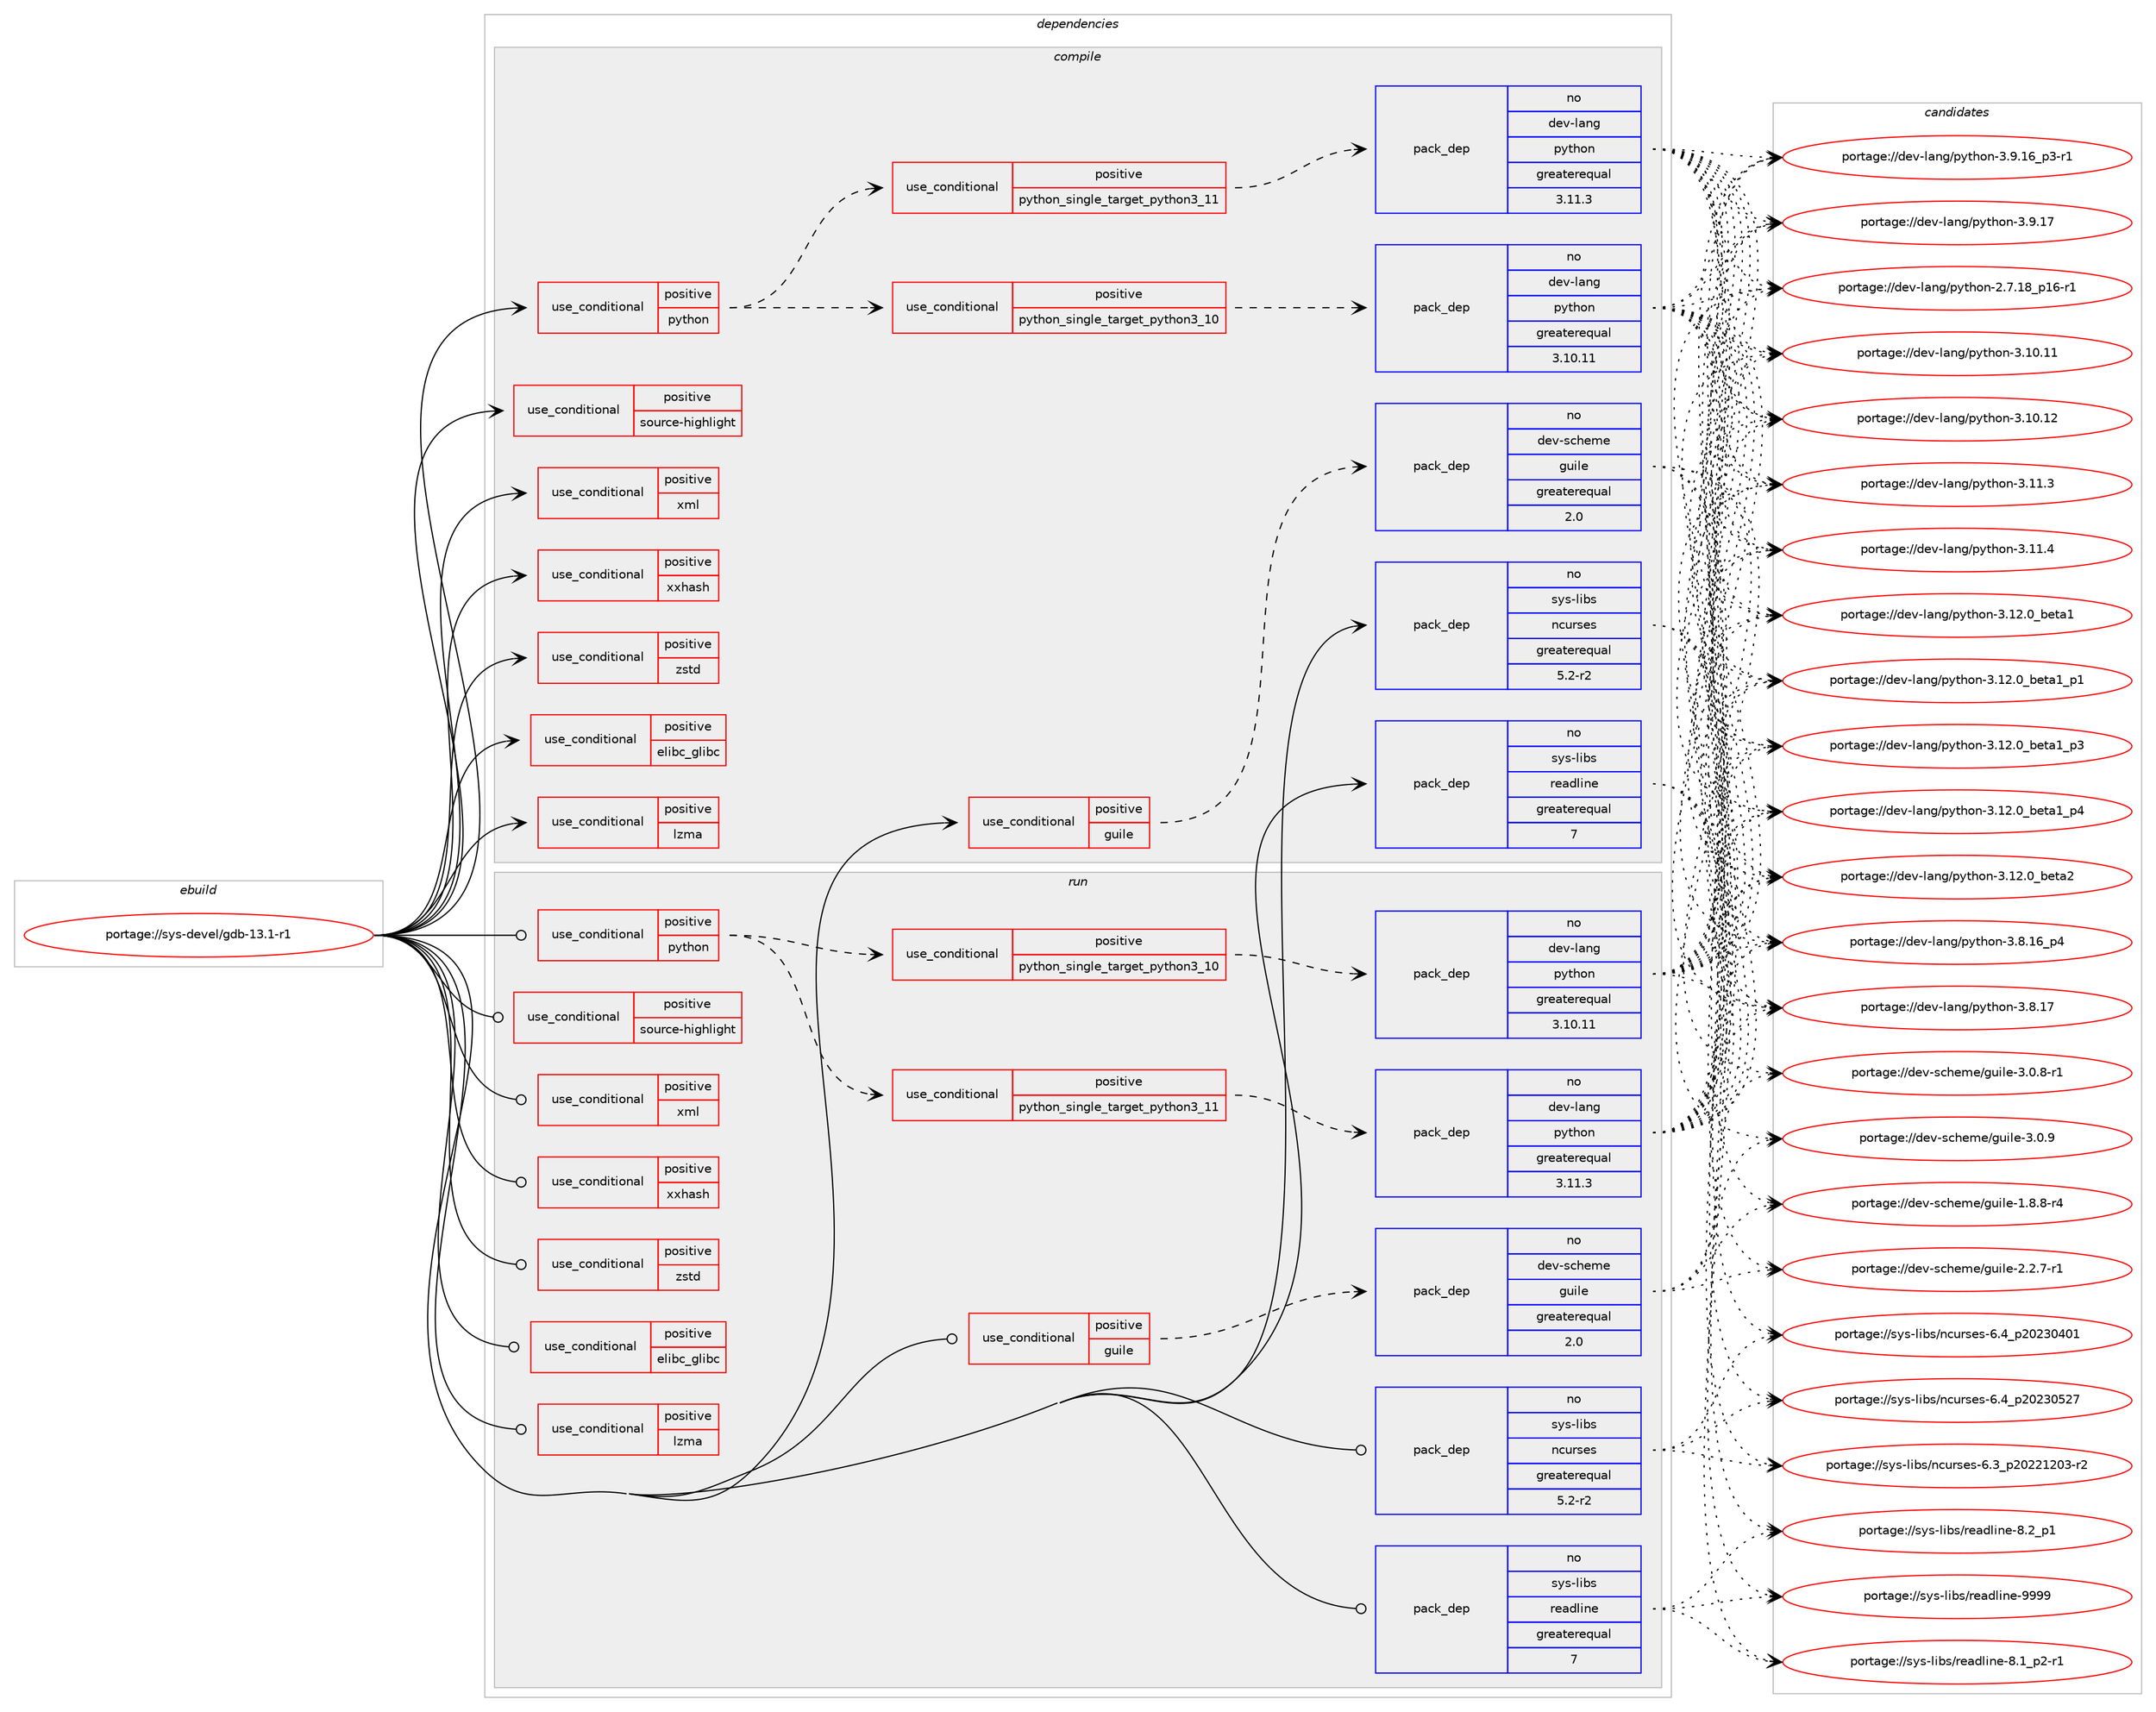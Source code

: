 digraph prolog {

# *************
# Graph options
# *************

newrank=true;
concentrate=true;
compound=true;
graph [rankdir=LR,fontname=Helvetica,fontsize=10,ranksep=1.5];#, ranksep=2.5, nodesep=0.2];
edge  [arrowhead=vee];
node  [fontname=Helvetica,fontsize=10];

# **********
# The ebuild
# **********

subgraph cluster_leftcol {
color=gray;
rank=same;
label=<<i>ebuild</i>>;
id [label="portage://sys-devel/gdb-13.1-r1", color=red, width=4, href="../sys-devel/gdb-13.1-r1.svg"];
}

# ****************
# The dependencies
# ****************

subgraph cluster_midcol {
color=gray;
label=<<i>dependencies</i>>;
subgraph cluster_compile {
fillcolor="#eeeeee";
style=filled;
label=<<i>compile</i>>;
subgraph cond1118 {
dependency1815 [label=<<TABLE BORDER="0" CELLBORDER="1" CELLSPACING="0" CELLPADDING="4"><TR><TD ROWSPAN="3" CELLPADDING="10">use_conditional</TD></TR><TR><TD>positive</TD></TR><TR><TD>elibc_glibc</TD></TR></TABLE>>, shape=none, color=red];
# *** BEGIN UNKNOWN DEPENDENCY TYPE (TODO) ***
# dependency1815 -> package_dependency(portage://sys-devel/gdb-13.1-r1,install,no,net-libs,libnsl,none,[,,],any_same_slot,[])
# *** END UNKNOWN DEPENDENCY TYPE (TODO) ***

}
id:e -> dependency1815:w [weight=20,style="solid",arrowhead="vee"];
subgraph cond1119 {
dependency1816 [label=<<TABLE BORDER="0" CELLBORDER="1" CELLSPACING="0" CELLPADDING="4"><TR><TD ROWSPAN="3" CELLPADDING="10">use_conditional</TD></TR><TR><TD>positive</TD></TR><TR><TD>guile</TD></TR></TABLE>>, shape=none, color=red];
subgraph pack674 {
dependency1817 [label=<<TABLE BORDER="0" CELLBORDER="1" CELLSPACING="0" CELLPADDING="4" WIDTH="220"><TR><TD ROWSPAN="6" CELLPADDING="30">pack_dep</TD></TR><TR><TD WIDTH="110">no</TD></TR><TR><TD>dev-scheme</TD></TR><TR><TD>guile</TD></TR><TR><TD>greaterequal</TD></TR><TR><TD>2.0</TD></TR></TABLE>>, shape=none, color=blue];
}
dependency1816:e -> dependency1817:w [weight=20,style="dashed",arrowhead="vee"];
}
id:e -> dependency1816:w [weight=20,style="solid",arrowhead="vee"];
subgraph cond1120 {
dependency1818 [label=<<TABLE BORDER="0" CELLBORDER="1" CELLSPACING="0" CELLPADDING="4"><TR><TD ROWSPAN="3" CELLPADDING="10">use_conditional</TD></TR><TR><TD>positive</TD></TR><TR><TD>lzma</TD></TR></TABLE>>, shape=none, color=red];
# *** BEGIN UNKNOWN DEPENDENCY TYPE (TODO) ***
# dependency1818 -> package_dependency(portage://sys-devel/gdb-13.1-r1,install,no,app-arch,xz-utils,none,[,,],[],[])
# *** END UNKNOWN DEPENDENCY TYPE (TODO) ***

}
id:e -> dependency1818:w [weight=20,style="solid",arrowhead="vee"];
subgraph cond1121 {
dependency1819 [label=<<TABLE BORDER="0" CELLBORDER="1" CELLSPACING="0" CELLPADDING="4"><TR><TD ROWSPAN="3" CELLPADDING="10">use_conditional</TD></TR><TR><TD>positive</TD></TR><TR><TD>python</TD></TR></TABLE>>, shape=none, color=red];
subgraph cond1122 {
dependency1820 [label=<<TABLE BORDER="0" CELLBORDER="1" CELLSPACING="0" CELLPADDING="4"><TR><TD ROWSPAN="3" CELLPADDING="10">use_conditional</TD></TR><TR><TD>positive</TD></TR><TR><TD>python_single_target_python3_10</TD></TR></TABLE>>, shape=none, color=red];
subgraph pack675 {
dependency1821 [label=<<TABLE BORDER="0" CELLBORDER="1" CELLSPACING="0" CELLPADDING="4" WIDTH="220"><TR><TD ROWSPAN="6" CELLPADDING="30">pack_dep</TD></TR><TR><TD WIDTH="110">no</TD></TR><TR><TD>dev-lang</TD></TR><TR><TD>python</TD></TR><TR><TD>greaterequal</TD></TR><TR><TD>3.10.11</TD></TR></TABLE>>, shape=none, color=blue];
}
dependency1820:e -> dependency1821:w [weight=20,style="dashed",arrowhead="vee"];
}
dependency1819:e -> dependency1820:w [weight=20,style="dashed",arrowhead="vee"];
subgraph cond1123 {
dependency1822 [label=<<TABLE BORDER="0" CELLBORDER="1" CELLSPACING="0" CELLPADDING="4"><TR><TD ROWSPAN="3" CELLPADDING="10">use_conditional</TD></TR><TR><TD>positive</TD></TR><TR><TD>python_single_target_python3_11</TD></TR></TABLE>>, shape=none, color=red];
subgraph pack676 {
dependency1823 [label=<<TABLE BORDER="0" CELLBORDER="1" CELLSPACING="0" CELLPADDING="4" WIDTH="220"><TR><TD ROWSPAN="6" CELLPADDING="30">pack_dep</TD></TR><TR><TD WIDTH="110">no</TD></TR><TR><TD>dev-lang</TD></TR><TR><TD>python</TD></TR><TR><TD>greaterequal</TD></TR><TR><TD>3.11.3</TD></TR></TABLE>>, shape=none, color=blue];
}
dependency1822:e -> dependency1823:w [weight=20,style="dashed",arrowhead="vee"];
}
dependency1819:e -> dependency1822:w [weight=20,style="dashed",arrowhead="vee"];
}
id:e -> dependency1819:w [weight=20,style="solid",arrowhead="vee"];
subgraph cond1124 {
dependency1824 [label=<<TABLE BORDER="0" CELLBORDER="1" CELLSPACING="0" CELLPADDING="4"><TR><TD ROWSPAN="3" CELLPADDING="10">use_conditional</TD></TR><TR><TD>positive</TD></TR><TR><TD>source-highlight</TD></TR></TABLE>>, shape=none, color=red];
# *** BEGIN UNKNOWN DEPENDENCY TYPE (TODO) ***
# dependency1824 -> package_dependency(portage://sys-devel/gdb-13.1-r1,install,no,dev-util,source-highlight,none,[,,],[],[])
# *** END UNKNOWN DEPENDENCY TYPE (TODO) ***

}
id:e -> dependency1824:w [weight=20,style="solid",arrowhead="vee"];
subgraph cond1125 {
dependency1825 [label=<<TABLE BORDER="0" CELLBORDER="1" CELLSPACING="0" CELLPADDING="4"><TR><TD ROWSPAN="3" CELLPADDING="10">use_conditional</TD></TR><TR><TD>positive</TD></TR><TR><TD>xml</TD></TR></TABLE>>, shape=none, color=red];
# *** BEGIN UNKNOWN DEPENDENCY TYPE (TODO) ***
# dependency1825 -> package_dependency(portage://sys-devel/gdb-13.1-r1,install,no,dev-libs,expat,none,[,,],[],[])
# *** END UNKNOWN DEPENDENCY TYPE (TODO) ***

}
id:e -> dependency1825:w [weight=20,style="solid",arrowhead="vee"];
subgraph cond1126 {
dependency1826 [label=<<TABLE BORDER="0" CELLBORDER="1" CELLSPACING="0" CELLPADDING="4"><TR><TD ROWSPAN="3" CELLPADDING="10">use_conditional</TD></TR><TR><TD>positive</TD></TR><TR><TD>xxhash</TD></TR></TABLE>>, shape=none, color=red];
# *** BEGIN UNKNOWN DEPENDENCY TYPE (TODO) ***
# dependency1826 -> package_dependency(portage://sys-devel/gdb-13.1-r1,install,no,dev-libs,xxhash,none,[,,],[],[])
# *** END UNKNOWN DEPENDENCY TYPE (TODO) ***

}
id:e -> dependency1826:w [weight=20,style="solid",arrowhead="vee"];
subgraph cond1127 {
dependency1827 [label=<<TABLE BORDER="0" CELLBORDER="1" CELLSPACING="0" CELLPADDING="4"><TR><TD ROWSPAN="3" CELLPADDING="10">use_conditional</TD></TR><TR><TD>positive</TD></TR><TR><TD>zstd</TD></TR></TABLE>>, shape=none, color=red];
# *** BEGIN UNKNOWN DEPENDENCY TYPE (TODO) ***
# dependency1827 -> package_dependency(portage://sys-devel/gdb-13.1-r1,install,no,app-arch,zstd,none,[,,],any_same_slot,[])
# *** END UNKNOWN DEPENDENCY TYPE (TODO) ***

}
id:e -> dependency1827:w [weight=20,style="solid",arrowhead="vee"];
# *** BEGIN UNKNOWN DEPENDENCY TYPE (TODO) ***
# id -> package_dependency(portage://sys-devel/gdb-13.1-r1,install,no,dev-libs,gmp,none,[,,],any_same_slot,[])
# *** END UNKNOWN DEPENDENCY TYPE (TODO) ***

# *** BEGIN UNKNOWN DEPENDENCY TYPE (TODO) ***
# id -> package_dependency(portage://sys-devel/gdb-13.1-r1,install,no,dev-libs,mpfr,none,[,,],[slot(0),equal],[])
# *** END UNKNOWN DEPENDENCY TYPE (TODO) ***

subgraph pack677 {
dependency1828 [label=<<TABLE BORDER="0" CELLBORDER="1" CELLSPACING="0" CELLPADDING="4" WIDTH="220"><TR><TD ROWSPAN="6" CELLPADDING="30">pack_dep</TD></TR><TR><TD WIDTH="110">no</TD></TR><TR><TD>sys-libs</TD></TR><TR><TD>ncurses</TD></TR><TR><TD>greaterequal</TD></TR><TR><TD>5.2-r2</TD></TR></TABLE>>, shape=none, color=blue];
}
id:e -> dependency1828:w [weight=20,style="solid",arrowhead="vee"];
subgraph pack678 {
dependency1829 [label=<<TABLE BORDER="0" CELLBORDER="1" CELLSPACING="0" CELLPADDING="4" WIDTH="220"><TR><TD ROWSPAN="6" CELLPADDING="30">pack_dep</TD></TR><TR><TD WIDTH="110">no</TD></TR><TR><TD>sys-libs</TD></TR><TR><TD>readline</TD></TR><TR><TD>greaterequal</TD></TR><TR><TD>7</TD></TR></TABLE>>, shape=none, color=blue];
}
id:e -> dependency1829:w [weight=20,style="solid",arrowhead="vee"];
# *** BEGIN UNKNOWN DEPENDENCY TYPE (TODO) ***
# id -> package_dependency(portage://sys-devel/gdb-13.1-r1,install,no,sys-libs,zlib,none,[,,],[],[])
# *** END UNKNOWN DEPENDENCY TYPE (TODO) ***

}
subgraph cluster_compileandrun {
fillcolor="#eeeeee";
style=filled;
label=<<i>compile and run</i>>;
}
subgraph cluster_run {
fillcolor="#eeeeee";
style=filled;
label=<<i>run</i>>;
subgraph cond1128 {
dependency1830 [label=<<TABLE BORDER="0" CELLBORDER="1" CELLSPACING="0" CELLPADDING="4"><TR><TD ROWSPAN="3" CELLPADDING="10">use_conditional</TD></TR><TR><TD>positive</TD></TR><TR><TD>elibc_glibc</TD></TR></TABLE>>, shape=none, color=red];
# *** BEGIN UNKNOWN DEPENDENCY TYPE (TODO) ***
# dependency1830 -> package_dependency(portage://sys-devel/gdb-13.1-r1,run,no,net-libs,libnsl,none,[,,],any_same_slot,[])
# *** END UNKNOWN DEPENDENCY TYPE (TODO) ***

}
id:e -> dependency1830:w [weight=20,style="solid",arrowhead="odot"];
subgraph cond1129 {
dependency1831 [label=<<TABLE BORDER="0" CELLBORDER="1" CELLSPACING="0" CELLPADDING="4"><TR><TD ROWSPAN="3" CELLPADDING="10">use_conditional</TD></TR><TR><TD>positive</TD></TR><TR><TD>guile</TD></TR></TABLE>>, shape=none, color=red];
subgraph pack679 {
dependency1832 [label=<<TABLE BORDER="0" CELLBORDER="1" CELLSPACING="0" CELLPADDING="4" WIDTH="220"><TR><TD ROWSPAN="6" CELLPADDING="30">pack_dep</TD></TR><TR><TD WIDTH="110">no</TD></TR><TR><TD>dev-scheme</TD></TR><TR><TD>guile</TD></TR><TR><TD>greaterequal</TD></TR><TR><TD>2.0</TD></TR></TABLE>>, shape=none, color=blue];
}
dependency1831:e -> dependency1832:w [weight=20,style="dashed",arrowhead="vee"];
}
id:e -> dependency1831:w [weight=20,style="solid",arrowhead="odot"];
subgraph cond1130 {
dependency1833 [label=<<TABLE BORDER="0" CELLBORDER="1" CELLSPACING="0" CELLPADDING="4"><TR><TD ROWSPAN="3" CELLPADDING="10">use_conditional</TD></TR><TR><TD>positive</TD></TR><TR><TD>lzma</TD></TR></TABLE>>, shape=none, color=red];
# *** BEGIN UNKNOWN DEPENDENCY TYPE (TODO) ***
# dependency1833 -> package_dependency(portage://sys-devel/gdb-13.1-r1,run,no,app-arch,xz-utils,none,[,,],[],[])
# *** END UNKNOWN DEPENDENCY TYPE (TODO) ***

}
id:e -> dependency1833:w [weight=20,style="solid",arrowhead="odot"];
subgraph cond1131 {
dependency1834 [label=<<TABLE BORDER="0" CELLBORDER="1" CELLSPACING="0" CELLPADDING="4"><TR><TD ROWSPAN="3" CELLPADDING="10">use_conditional</TD></TR><TR><TD>positive</TD></TR><TR><TD>python</TD></TR></TABLE>>, shape=none, color=red];
subgraph cond1132 {
dependency1835 [label=<<TABLE BORDER="0" CELLBORDER="1" CELLSPACING="0" CELLPADDING="4"><TR><TD ROWSPAN="3" CELLPADDING="10">use_conditional</TD></TR><TR><TD>positive</TD></TR><TR><TD>python_single_target_python3_10</TD></TR></TABLE>>, shape=none, color=red];
subgraph pack680 {
dependency1836 [label=<<TABLE BORDER="0" CELLBORDER="1" CELLSPACING="0" CELLPADDING="4" WIDTH="220"><TR><TD ROWSPAN="6" CELLPADDING="30">pack_dep</TD></TR><TR><TD WIDTH="110">no</TD></TR><TR><TD>dev-lang</TD></TR><TR><TD>python</TD></TR><TR><TD>greaterequal</TD></TR><TR><TD>3.10.11</TD></TR></TABLE>>, shape=none, color=blue];
}
dependency1835:e -> dependency1836:w [weight=20,style="dashed",arrowhead="vee"];
}
dependency1834:e -> dependency1835:w [weight=20,style="dashed",arrowhead="vee"];
subgraph cond1133 {
dependency1837 [label=<<TABLE BORDER="0" CELLBORDER="1" CELLSPACING="0" CELLPADDING="4"><TR><TD ROWSPAN="3" CELLPADDING="10">use_conditional</TD></TR><TR><TD>positive</TD></TR><TR><TD>python_single_target_python3_11</TD></TR></TABLE>>, shape=none, color=red];
subgraph pack681 {
dependency1838 [label=<<TABLE BORDER="0" CELLBORDER="1" CELLSPACING="0" CELLPADDING="4" WIDTH="220"><TR><TD ROWSPAN="6" CELLPADDING="30">pack_dep</TD></TR><TR><TD WIDTH="110">no</TD></TR><TR><TD>dev-lang</TD></TR><TR><TD>python</TD></TR><TR><TD>greaterequal</TD></TR><TR><TD>3.11.3</TD></TR></TABLE>>, shape=none, color=blue];
}
dependency1837:e -> dependency1838:w [weight=20,style="dashed",arrowhead="vee"];
}
dependency1834:e -> dependency1837:w [weight=20,style="dashed",arrowhead="vee"];
}
id:e -> dependency1834:w [weight=20,style="solid",arrowhead="odot"];
subgraph cond1134 {
dependency1839 [label=<<TABLE BORDER="0" CELLBORDER="1" CELLSPACING="0" CELLPADDING="4"><TR><TD ROWSPAN="3" CELLPADDING="10">use_conditional</TD></TR><TR><TD>positive</TD></TR><TR><TD>source-highlight</TD></TR></TABLE>>, shape=none, color=red];
# *** BEGIN UNKNOWN DEPENDENCY TYPE (TODO) ***
# dependency1839 -> package_dependency(portage://sys-devel/gdb-13.1-r1,run,no,dev-util,source-highlight,none,[,,],[],[])
# *** END UNKNOWN DEPENDENCY TYPE (TODO) ***

}
id:e -> dependency1839:w [weight=20,style="solid",arrowhead="odot"];
subgraph cond1135 {
dependency1840 [label=<<TABLE BORDER="0" CELLBORDER="1" CELLSPACING="0" CELLPADDING="4"><TR><TD ROWSPAN="3" CELLPADDING="10">use_conditional</TD></TR><TR><TD>positive</TD></TR><TR><TD>xml</TD></TR></TABLE>>, shape=none, color=red];
# *** BEGIN UNKNOWN DEPENDENCY TYPE (TODO) ***
# dependency1840 -> package_dependency(portage://sys-devel/gdb-13.1-r1,run,no,dev-libs,expat,none,[,,],[],[])
# *** END UNKNOWN DEPENDENCY TYPE (TODO) ***

}
id:e -> dependency1840:w [weight=20,style="solid",arrowhead="odot"];
subgraph cond1136 {
dependency1841 [label=<<TABLE BORDER="0" CELLBORDER="1" CELLSPACING="0" CELLPADDING="4"><TR><TD ROWSPAN="3" CELLPADDING="10">use_conditional</TD></TR><TR><TD>positive</TD></TR><TR><TD>xxhash</TD></TR></TABLE>>, shape=none, color=red];
# *** BEGIN UNKNOWN DEPENDENCY TYPE (TODO) ***
# dependency1841 -> package_dependency(portage://sys-devel/gdb-13.1-r1,run,no,dev-libs,xxhash,none,[,,],[],[])
# *** END UNKNOWN DEPENDENCY TYPE (TODO) ***

}
id:e -> dependency1841:w [weight=20,style="solid",arrowhead="odot"];
subgraph cond1137 {
dependency1842 [label=<<TABLE BORDER="0" CELLBORDER="1" CELLSPACING="0" CELLPADDING="4"><TR><TD ROWSPAN="3" CELLPADDING="10">use_conditional</TD></TR><TR><TD>positive</TD></TR><TR><TD>zstd</TD></TR></TABLE>>, shape=none, color=red];
# *** BEGIN UNKNOWN DEPENDENCY TYPE (TODO) ***
# dependency1842 -> package_dependency(portage://sys-devel/gdb-13.1-r1,run,no,app-arch,zstd,none,[,,],any_same_slot,[])
# *** END UNKNOWN DEPENDENCY TYPE (TODO) ***

}
id:e -> dependency1842:w [weight=20,style="solid",arrowhead="odot"];
# *** BEGIN UNKNOWN DEPENDENCY TYPE (TODO) ***
# id -> package_dependency(portage://sys-devel/gdb-13.1-r1,run,no,dev-libs,gmp,none,[,,],any_same_slot,[])
# *** END UNKNOWN DEPENDENCY TYPE (TODO) ***

# *** BEGIN UNKNOWN DEPENDENCY TYPE (TODO) ***
# id -> package_dependency(portage://sys-devel/gdb-13.1-r1,run,no,dev-libs,mpfr,none,[,,],[slot(0),equal],[])
# *** END UNKNOWN DEPENDENCY TYPE (TODO) ***

subgraph pack682 {
dependency1843 [label=<<TABLE BORDER="0" CELLBORDER="1" CELLSPACING="0" CELLPADDING="4" WIDTH="220"><TR><TD ROWSPAN="6" CELLPADDING="30">pack_dep</TD></TR><TR><TD WIDTH="110">no</TD></TR><TR><TD>sys-libs</TD></TR><TR><TD>ncurses</TD></TR><TR><TD>greaterequal</TD></TR><TR><TD>5.2-r2</TD></TR></TABLE>>, shape=none, color=blue];
}
id:e -> dependency1843:w [weight=20,style="solid",arrowhead="odot"];
subgraph pack683 {
dependency1844 [label=<<TABLE BORDER="0" CELLBORDER="1" CELLSPACING="0" CELLPADDING="4" WIDTH="220"><TR><TD ROWSPAN="6" CELLPADDING="30">pack_dep</TD></TR><TR><TD WIDTH="110">no</TD></TR><TR><TD>sys-libs</TD></TR><TR><TD>readline</TD></TR><TR><TD>greaterequal</TD></TR><TR><TD>7</TD></TR></TABLE>>, shape=none, color=blue];
}
id:e -> dependency1844:w [weight=20,style="solid",arrowhead="odot"];
# *** BEGIN UNKNOWN DEPENDENCY TYPE (TODO) ***
# id -> package_dependency(portage://sys-devel/gdb-13.1-r1,run,no,sys-libs,zlib,none,[,,],[],[])
# *** END UNKNOWN DEPENDENCY TYPE (TODO) ***

}
}

# **************
# The candidates
# **************

subgraph cluster_choices {
rank=same;
color=gray;
label=<<i>candidates</i>>;

subgraph choice674 {
color=black;
nodesep=1;
choice1001011184511599104101109101471031171051081014549465646564511452 [label="portage://dev-scheme/guile-1.8.8-r4", color=red, width=4,href="../dev-scheme/guile-1.8.8-r4.svg"];
choice1001011184511599104101109101471031171051081014550465046554511449 [label="portage://dev-scheme/guile-2.2.7-r1", color=red, width=4,href="../dev-scheme/guile-2.2.7-r1.svg"];
choice1001011184511599104101109101471031171051081014551464846564511449 [label="portage://dev-scheme/guile-3.0.8-r1", color=red, width=4,href="../dev-scheme/guile-3.0.8-r1.svg"];
choice100101118451159910410110910147103117105108101455146484657 [label="portage://dev-scheme/guile-3.0.9", color=red, width=4,href="../dev-scheme/guile-3.0.9.svg"];
dependency1817:e -> choice1001011184511599104101109101471031171051081014549465646564511452:w [style=dotted,weight="100"];
dependency1817:e -> choice1001011184511599104101109101471031171051081014550465046554511449:w [style=dotted,weight="100"];
dependency1817:e -> choice1001011184511599104101109101471031171051081014551464846564511449:w [style=dotted,weight="100"];
dependency1817:e -> choice100101118451159910410110910147103117105108101455146484657:w [style=dotted,weight="100"];
}
subgraph choice675 {
color=black;
nodesep=1;
choice100101118451089711010347112121116104111110455046554649569511249544511449 [label="portage://dev-lang/python-2.7.18_p16-r1", color=red, width=4,href="../dev-lang/python-2.7.18_p16-r1.svg"];
choice1001011184510897110103471121211161041111104551464948464949 [label="portage://dev-lang/python-3.10.11", color=red, width=4,href="../dev-lang/python-3.10.11.svg"];
choice1001011184510897110103471121211161041111104551464948464950 [label="portage://dev-lang/python-3.10.12", color=red, width=4,href="../dev-lang/python-3.10.12.svg"];
choice10010111845108971101034711212111610411111045514649494651 [label="portage://dev-lang/python-3.11.3", color=red, width=4,href="../dev-lang/python-3.11.3.svg"];
choice10010111845108971101034711212111610411111045514649494652 [label="portage://dev-lang/python-3.11.4", color=red, width=4,href="../dev-lang/python-3.11.4.svg"];
choice1001011184510897110103471121211161041111104551464950464895981011169749 [label="portage://dev-lang/python-3.12.0_beta1", color=red, width=4,href="../dev-lang/python-3.12.0_beta1.svg"];
choice10010111845108971101034711212111610411111045514649504648959810111697499511249 [label="portage://dev-lang/python-3.12.0_beta1_p1", color=red, width=4,href="../dev-lang/python-3.12.0_beta1_p1.svg"];
choice10010111845108971101034711212111610411111045514649504648959810111697499511251 [label="portage://dev-lang/python-3.12.0_beta1_p3", color=red, width=4,href="../dev-lang/python-3.12.0_beta1_p3.svg"];
choice10010111845108971101034711212111610411111045514649504648959810111697499511252 [label="portage://dev-lang/python-3.12.0_beta1_p4", color=red, width=4,href="../dev-lang/python-3.12.0_beta1_p4.svg"];
choice1001011184510897110103471121211161041111104551464950464895981011169750 [label="portage://dev-lang/python-3.12.0_beta2", color=red, width=4,href="../dev-lang/python-3.12.0_beta2.svg"];
choice100101118451089711010347112121116104111110455146564649549511252 [label="portage://dev-lang/python-3.8.16_p4", color=red, width=4,href="../dev-lang/python-3.8.16_p4.svg"];
choice10010111845108971101034711212111610411111045514656464955 [label="portage://dev-lang/python-3.8.17", color=red, width=4,href="../dev-lang/python-3.8.17.svg"];
choice1001011184510897110103471121211161041111104551465746495495112514511449 [label="portage://dev-lang/python-3.9.16_p3-r1", color=red, width=4,href="../dev-lang/python-3.9.16_p3-r1.svg"];
choice10010111845108971101034711212111610411111045514657464955 [label="portage://dev-lang/python-3.9.17", color=red, width=4,href="../dev-lang/python-3.9.17.svg"];
dependency1821:e -> choice100101118451089711010347112121116104111110455046554649569511249544511449:w [style=dotted,weight="100"];
dependency1821:e -> choice1001011184510897110103471121211161041111104551464948464949:w [style=dotted,weight="100"];
dependency1821:e -> choice1001011184510897110103471121211161041111104551464948464950:w [style=dotted,weight="100"];
dependency1821:e -> choice10010111845108971101034711212111610411111045514649494651:w [style=dotted,weight="100"];
dependency1821:e -> choice10010111845108971101034711212111610411111045514649494652:w [style=dotted,weight="100"];
dependency1821:e -> choice1001011184510897110103471121211161041111104551464950464895981011169749:w [style=dotted,weight="100"];
dependency1821:e -> choice10010111845108971101034711212111610411111045514649504648959810111697499511249:w [style=dotted,weight="100"];
dependency1821:e -> choice10010111845108971101034711212111610411111045514649504648959810111697499511251:w [style=dotted,weight="100"];
dependency1821:e -> choice10010111845108971101034711212111610411111045514649504648959810111697499511252:w [style=dotted,weight="100"];
dependency1821:e -> choice1001011184510897110103471121211161041111104551464950464895981011169750:w [style=dotted,weight="100"];
dependency1821:e -> choice100101118451089711010347112121116104111110455146564649549511252:w [style=dotted,weight="100"];
dependency1821:e -> choice10010111845108971101034711212111610411111045514656464955:w [style=dotted,weight="100"];
dependency1821:e -> choice1001011184510897110103471121211161041111104551465746495495112514511449:w [style=dotted,weight="100"];
dependency1821:e -> choice10010111845108971101034711212111610411111045514657464955:w [style=dotted,weight="100"];
}
subgraph choice676 {
color=black;
nodesep=1;
choice100101118451089711010347112121116104111110455046554649569511249544511449 [label="portage://dev-lang/python-2.7.18_p16-r1", color=red, width=4,href="../dev-lang/python-2.7.18_p16-r1.svg"];
choice1001011184510897110103471121211161041111104551464948464949 [label="portage://dev-lang/python-3.10.11", color=red, width=4,href="../dev-lang/python-3.10.11.svg"];
choice1001011184510897110103471121211161041111104551464948464950 [label="portage://dev-lang/python-3.10.12", color=red, width=4,href="../dev-lang/python-3.10.12.svg"];
choice10010111845108971101034711212111610411111045514649494651 [label="portage://dev-lang/python-3.11.3", color=red, width=4,href="../dev-lang/python-3.11.3.svg"];
choice10010111845108971101034711212111610411111045514649494652 [label="portage://dev-lang/python-3.11.4", color=red, width=4,href="../dev-lang/python-3.11.4.svg"];
choice1001011184510897110103471121211161041111104551464950464895981011169749 [label="portage://dev-lang/python-3.12.0_beta1", color=red, width=4,href="../dev-lang/python-3.12.0_beta1.svg"];
choice10010111845108971101034711212111610411111045514649504648959810111697499511249 [label="portage://dev-lang/python-3.12.0_beta1_p1", color=red, width=4,href="../dev-lang/python-3.12.0_beta1_p1.svg"];
choice10010111845108971101034711212111610411111045514649504648959810111697499511251 [label="portage://dev-lang/python-3.12.0_beta1_p3", color=red, width=4,href="../dev-lang/python-3.12.0_beta1_p3.svg"];
choice10010111845108971101034711212111610411111045514649504648959810111697499511252 [label="portage://dev-lang/python-3.12.0_beta1_p4", color=red, width=4,href="../dev-lang/python-3.12.0_beta1_p4.svg"];
choice1001011184510897110103471121211161041111104551464950464895981011169750 [label="portage://dev-lang/python-3.12.0_beta2", color=red, width=4,href="../dev-lang/python-3.12.0_beta2.svg"];
choice100101118451089711010347112121116104111110455146564649549511252 [label="portage://dev-lang/python-3.8.16_p4", color=red, width=4,href="../dev-lang/python-3.8.16_p4.svg"];
choice10010111845108971101034711212111610411111045514656464955 [label="portage://dev-lang/python-3.8.17", color=red, width=4,href="../dev-lang/python-3.8.17.svg"];
choice1001011184510897110103471121211161041111104551465746495495112514511449 [label="portage://dev-lang/python-3.9.16_p3-r1", color=red, width=4,href="../dev-lang/python-3.9.16_p3-r1.svg"];
choice10010111845108971101034711212111610411111045514657464955 [label="portage://dev-lang/python-3.9.17", color=red, width=4,href="../dev-lang/python-3.9.17.svg"];
dependency1823:e -> choice100101118451089711010347112121116104111110455046554649569511249544511449:w [style=dotted,weight="100"];
dependency1823:e -> choice1001011184510897110103471121211161041111104551464948464949:w [style=dotted,weight="100"];
dependency1823:e -> choice1001011184510897110103471121211161041111104551464948464950:w [style=dotted,weight="100"];
dependency1823:e -> choice10010111845108971101034711212111610411111045514649494651:w [style=dotted,weight="100"];
dependency1823:e -> choice10010111845108971101034711212111610411111045514649494652:w [style=dotted,weight="100"];
dependency1823:e -> choice1001011184510897110103471121211161041111104551464950464895981011169749:w [style=dotted,weight="100"];
dependency1823:e -> choice10010111845108971101034711212111610411111045514649504648959810111697499511249:w [style=dotted,weight="100"];
dependency1823:e -> choice10010111845108971101034711212111610411111045514649504648959810111697499511251:w [style=dotted,weight="100"];
dependency1823:e -> choice10010111845108971101034711212111610411111045514649504648959810111697499511252:w [style=dotted,weight="100"];
dependency1823:e -> choice1001011184510897110103471121211161041111104551464950464895981011169750:w [style=dotted,weight="100"];
dependency1823:e -> choice100101118451089711010347112121116104111110455146564649549511252:w [style=dotted,weight="100"];
dependency1823:e -> choice10010111845108971101034711212111610411111045514656464955:w [style=dotted,weight="100"];
dependency1823:e -> choice1001011184510897110103471121211161041111104551465746495495112514511449:w [style=dotted,weight="100"];
dependency1823:e -> choice10010111845108971101034711212111610411111045514657464955:w [style=dotted,weight="100"];
}
subgraph choice677 {
color=black;
nodesep=1;
choice11512111545108105981154711099117114115101115455446519511250485050495048514511450 [label="portage://sys-libs/ncurses-6.3_p20221203-r2", color=red, width=4,href="../sys-libs/ncurses-6.3_p20221203-r2.svg"];
choice1151211154510810598115471109911711411510111545544652951125048505148524849 [label="portage://sys-libs/ncurses-6.4_p20230401", color=red, width=4,href="../sys-libs/ncurses-6.4_p20230401.svg"];
choice1151211154510810598115471109911711411510111545544652951125048505148535055 [label="portage://sys-libs/ncurses-6.4_p20230527", color=red, width=4,href="../sys-libs/ncurses-6.4_p20230527.svg"];
dependency1828:e -> choice11512111545108105981154711099117114115101115455446519511250485050495048514511450:w [style=dotted,weight="100"];
dependency1828:e -> choice1151211154510810598115471109911711411510111545544652951125048505148524849:w [style=dotted,weight="100"];
dependency1828:e -> choice1151211154510810598115471109911711411510111545544652951125048505148535055:w [style=dotted,weight="100"];
}
subgraph choice678 {
color=black;
nodesep=1;
choice115121115451081059811547114101971001081051101014556464995112504511449 [label="portage://sys-libs/readline-8.1_p2-r1", color=red, width=4,href="../sys-libs/readline-8.1_p2-r1.svg"];
choice11512111545108105981154711410197100108105110101455646509511249 [label="portage://sys-libs/readline-8.2_p1", color=red, width=4,href="../sys-libs/readline-8.2_p1.svg"];
choice115121115451081059811547114101971001081051101014557575757 [label="portage://sys-libs/readline-9999", color=red, width=4,href="../sys-libs/readline-9999.svg"];
dependency1829:e -> choice115121115451081059811547114101971001081051101014556464995112504511449:w [style=dotted,weight="100"];
dependency1829:e -> choice11512111545108105981154711410197100108105110101455646509511249:w [style=dotted,weight="100"];
dependency1829:e -> choice115121115451081059811547114101971001081051101014557575757:w [style=dotted,weight="100"];
}
subgraph choice679 {
color=black;
nodesep=1;
choice1001011184511599104101109101471031171051081014549465646564511452 [label="portage://dev-scheme/guile-1.8.8-r4", color=red, width=4,href="../dev-scheme/guile-1.8.8-r4.svg"];
choice1001011184511599104101109101471031171051081014550465046554511449 [label="portage://dev-scheme/guile-2.2.7-r1", color=red, width=4,href="../dev-scheme/guile-2.2.7-r1.svg"];
choice1001011184511599104101109101471031171051081014551464846564511449 [label="portage://dev-scheme/guile-3.0.8-r1", color=red, width=4,href="../dev-scheme/guile-3.0.8-r1.svg"];
choice100101118451159910410110910147103117105108101455146484657 [label="portage://dev-scheme/guile-3.0.9", color=red, width=4,href="../dev-scheme/guile-3.0.9.svg"];
dependency1832:e -> choice1001011184511599104101109101471031171051081014549465646564511452:w [style=dotted,weight="100"];
dependency1832:e -> choice1001011184511599104101109101471031171051081014550465046554511449:w [style=dotted,weight="100"];
dependency1832:e -> choice1001011184511599104101109101471031171051081014551464846564511449:w [style=dotted,weight="100"];
dependency1832:e -> choice100101118451159910410110910147103117105108101455146484657:w [style=dotted,weight="100"];
}
subgraph choice680 {
color=black;
nodesep=1;
choice100101118451089711010347112121116104111110455046554649569511249544511449 [label="portage://dev-lang/python-2.7.18_p16-r1", color=red, width=4,href="../dev-lang/python-2.7.18_p16-r1.svg"];
choice1001011184510897110103471121211161041111104551464948464949 [label="portage://dev-lang/python-3.10.11", color=red, width=4,href="../dev-lang/python-3.10.11.svg"];
choice1001011184510897110103471121211161041111104551464948464950 [label="portage://dev-lang/python-3.10.12", color=red, width=4,href="../dev-lang/python-3.10.12.svg"];
choice10010111845108971101034711212111610411111045514649494651 [label="portage://dev-lang/python-3.11.3", color=red, width=4,href="../dev-lang/python-3.11.3.svg"];
choice10010111845108971101034711212111610411111045514649494652 [label="portage://dev-lang/python-3.11.4", color=red, width=4,href="../dev-lang/python-3.11.4.svg"];
choice1001011184510897110103471121211161041111104551464950464895981011169749 [label="portage://dev-lang/python-3.12.0_beta1", color=red, width=4,href="../dev-lang/python-3.12.0_beta1.svg"];
choice10010111845108971101034711212111610411111045514649504648959810111697499511249 [label="portage://dev-lang/python-3.12.0_beta1_p1", color=red, width=4,href="../dev-lang/python-3.12.0_beta1_p1.svg"];
choice10010111845108971101034711212111610411111045514649504648959810111697499511251 [label="portage://dev-lang/python-3.12.0_beta1_p3", color=red, width=4,href="../dev-lang/python-3.12.0_beta1_p3.svg"];
choice10010111845108971101034711212111610411111045514649504648959810111697499511252 [label="portage://dev-lang/python-3.12.0_beta1_p4", color=red, width=4,href="../dev-lang/python-3.12.0_beta1_p4.svg"];
choice1001011184510897110103471121211161041111104551464950464895981011169750 [label="portage://dev-lang/python-3.12.0_beta2", color=red, width=4,href="../dev-lang/python-3.12.0_beta2.svg"];
choice100101118451089711010347112121116104111110455146564649549511252 [label="portage://dev-lang/python-3.8.16_p4", color=red, width=4,href="../dev-lang/python-3.8.16_p4.svg"];
choice10010111845108971101034711212111610411111045514656464955 [label="portage://dev-lang/python-3.8.17", color=red, width=4,href="../dev-lang/python-3.8.17.svg"];
choice1001011184510897110103471121211161041111104551465746495495112514511449 [label="portage://dev-lang/python-3.9.16_p3-r1", color=red, width=4,href="../dev-lang/python-3.9.16_p3-r1.svg"];
choice10010111845108971101034711212111610411111045514657464955 [label="portage://dev-lang/python-3.9.17", color=red, width=4,href="../dev-lang/python-3.9.17.svg"];
dependency1836:e -> choice100101118451089711010347112121116104111110455046554649569511249544511449:w [style=dotted,weight="100"];
dependency1836:e -> choice1001011184510897110103471121211161041111104551464948464949:w [style=dotted,weight="100"];
dependency1836:e -> choice1001011184510897110103471121211161041111104551464948464950:w [style=dotted,weight="100"];
dependency1836:e -> choice10010111845108971101034711212111610411111045514649494651:w [style=dotted,weight="100"];
dependency1836:e -> choice10010111845108971101034711212111610411111045514649494652:w [style=dotted,weight="100"];
dependency1836:e -> choice1001011184510897110103471121211161041111104551464950464895981011169749:w [style=dotted,weight="100"];
dependency1836:e -> choice10010111845108971101034711212111610411111045514649504648959810111697499511249:w [style=dotted,weight="100"];
dependency1836:e -> choice10010111845108971101034711212111610411111045514649504648959810111697499511251:w [style=dotted,weight="100"];
dependency1836:e -> choice10010111845108971101034711212111610411111045514649504648959810111697499511252:w [style=dotted,weight="100"];
dependency1836:e -> choice1001011184510897110103471121211161041111104551464950464895981011169750:w [style=dotted,weight="100"];
dependency1836:e -> choice100101118451089711010347112121116104111110455146564649549511252:w [style=dotted,weight="100"];
dependency1836:e -> choice10010111845108971101034711212111610411111045514656464955:w [style=dotted,weight="100"];
dependency1836:e -> choice1001011184510897110103471121211161041111104551465746495495112514511449:w [style=dotted,weight="100"];
dependency1836:e -> choice10010111845108971101034711212111610411111045514657464955:w [style=dotted,weight="100"];
}
subgraph choice681 {
color=black;
nodesep=1;
choice100101118451089711010347112121116104111110455046554649569511249544511449 [label="portage://dev-lang/python-2.7.18_p16-r1", color=red, width=4,href="../dev-lang/python-2.7.18_p16-r1.svg"];
choice1001011184510897110103471121211161041111104551464948464949 [label="portage://dev-lang/python-3.10.11", color=red, width=4,href="../dev-lang/python-3.10.11.svg"];
choice1001011184510897110103471121211161041111104551464948464950 [label="portage://dev-lang/python-3.10.12", color=red, width=4,href="../dev-lang/python-3.10.12.svg"];
choice10010111845108971101034711212111610411111045514649494651 [label="portage://dev-lang/python-3.11.3", color=red, width=4,href="../dev-lang/python-3.11.3.svg"];
choice10010111845108971101034711212111610411111045514649494652 [label="portage://dev-lang/python-3.11.4", color=red, width=4,href="../dev-lang/python-3.11.4.svg"];
choice1001011184510897110103471121211161041111104551464950464895981011169749 [label="portage://dev-lang/python-3.12.0_beta1", color=red, width=4,href="../dev-lang/python-3.12.0_beta1.svg"];
choice10010111845108971101034711212111610411111045514649504648959810111697499511249 [label="portage://dev-lang/python-3.12.0_beta1_p1", color=red, width=4,href="../dev-lang/python-3.12.0_beta1_p1.svg"];
choice10010111845108971101034711212111610411111045514649504648959810111697499511251 [label="portage://dev-lang/python-3.12.0_beta1_p3", color=red, width=4,href="../dev-lang/python-3.12.0_beta1_p3.svg"];
choice10010111845108971101034711212111610411111045514649504648959810111697499511252 [label="portage://dev-lang/python-3.12.0_beta1_p4", color=red, width=4,href="../dev-lang/python-3.12.0_beta1_p4.svg"];
choice1001011184510897110103471121211161041111104551464950464895981011169750 [label="portage://dev-lang/python-3.12.0_beta2", color=red, width=4,href="../dev-lang/python-3.12.0_beta2.svg"];
choice100101118451089711010347112121116104111110455146564649549511252 [label="portage://dev-lang/python-3.8.16_p4", color=red, width=4,href="../dev-lang/python-3.8.16_p4.svg"];
choice10010111845108971101034711212111610411111045514656464955 [label="portage://dev-lang/python-3.8.17", color=red, width=4,href="../dev-lang/python-3.8.17.svg"];
choice1001011184510897110103471121211161041111104551465746495495112514511449 [label="portage://dev-lang/python-3.9.16_p3-r1", color=red, width=4,href="../dev-lang/python-3.9.16_p3-r1.svg"];
choice10010111845108971101034711212111610411111045514657464955 [label="portage://dev-lang/python-3.9.17", color=red, width=4,href="../dev-lang/python-3.9.17.svg"];
dependency1838:e -> choice100101118451089711010347112121116104111110455046554649569511249544511449:w [style=dotted,weight="100"];
dependency1838:e -> choice1001011184510897110103471121211161041111104551464948464949:w [style=dotted,weight="100"];
dependency1838:e -> choice1001011184510897110103471121211161041111104551464948464950:w [style=dotted,weight="100"];
dependency1838:e -> choice10010111845108971101034711212111610411111045514649494651:w [style=dotted,weight="100"];
dependency1838:e -> choice10010111845108971101034711212111610411111045514649494652:w [style=dotted,weight="100"];
dependency1838:e -> choice1001011184510897110103471121211161041111104551464950464895981011169749:w [style=dotted,weight="100"];
dependency1838:e -> choice10010111845108971101034711212111610411111045514649504648959810111697499511249:w [style=dotted,weight="100"];
dependency1838:e -> choice10010111845108971101034711212111610411111045514649504648959810111697499511251:w [style=dotted,weight="100"];
dependency1838:e -> choice10010111845108971101034711212111610411111045514649504648959810111697499511252:w [style=dotted,weight="100"];
dependency1838:e -> choice1001011184510897110103471121211161041111104551464950464895981011169750:w [style=dotted,weight="100"];
dependency1838:e -> choice100101118451089711010347112121116104111110455146564649549511252:w [style=dotted,weight="100"];
dependency1838:e -> choice10010111845108971101034711212111610411111045514656464955:w [style=dotted,weight="100"];
dependency1838:e -> choice1001011184510897110103471121211161041111104551465746495495112514511449:w [style=dotted,weight="100"];
dependency1838:e -> choice10010111845108971101034711212111610411111045514657464955:w [style=dotted,weight="100"];
}
subgraph choice682 {
color=black;
nodesep=1;
choice11512111545108105981154711099117114115101115455446519511250485050495048514511450 [label="portage://sys-libs/ncurses-6.3_p20221203-r2", color=red, width=4,href="../sys-libs/ncurses-6.3_p20221203-r2.svg"];
choice1151211154510810598115471109911711411510111545544652951125048505148524849 [label="portage://sys-libs/ncurses-6.4_p20230401", color=red, width=4,href="../sys-libs/ncurses-6.4_p20230401.svg"];
choice1151211154510810598115471109911711411510111545544652951125048505148535055 [label="portage://sys-libs/ncurses-6.4_p20230527", color=red, width=4,href="../sys-libs/ncurses-6.4_p20230527.svg"];
dependency1843:e -> choice11512111545108105981154711099117114115101115455446519511250485050495048514511450:w [style=dotted,weight="100"];
dependency1843:e -> choice1151211154510810598115471109911711411510111545544652951125048505148524849:w [style=dotted,weight="100"];
dependency1843:e -> choice1151211154510810598115471109911711411510111545544652951125048505148535055:w [style=dotted,weight="100"];
}
subgraph choice683 {
color=black;
nodesep=1;
choice115121115451081059811547114101971001081051101014556464995112504511449 [label="portage://sys-libs/readline-8.1_p2-r1", color=red, width=4,href="../sys-libs/readline-8.1_p2-r1.svg"];
choice11512111545108105981154711410197100108105110101455646509511249 [label="portage://sys-libs/readline-8.2_p1", color=red, width=4,href="../sys-libs/readline-8.2_p1.svg"];
choice115121115451081059811547114101971001081051101014557575757 [label="portage://sys-libs/readline-9999", color=red, width=4,href="../sys-libs/readline-9999.svg"];
dependency1844:e -> choice115121115451081059811547114101971001081051101014556464995112504511449:w [style=dotted,weight="100"];
dependency1844:e -> choice11512111545108105981154711410197100108105110101455646509511249:w [style=dotted,weight="100"];
dependency1844:e -> choice115121115451081059811547114101971001081051101014557575757:w [style=dotted,weight="100"];
}
}

}
